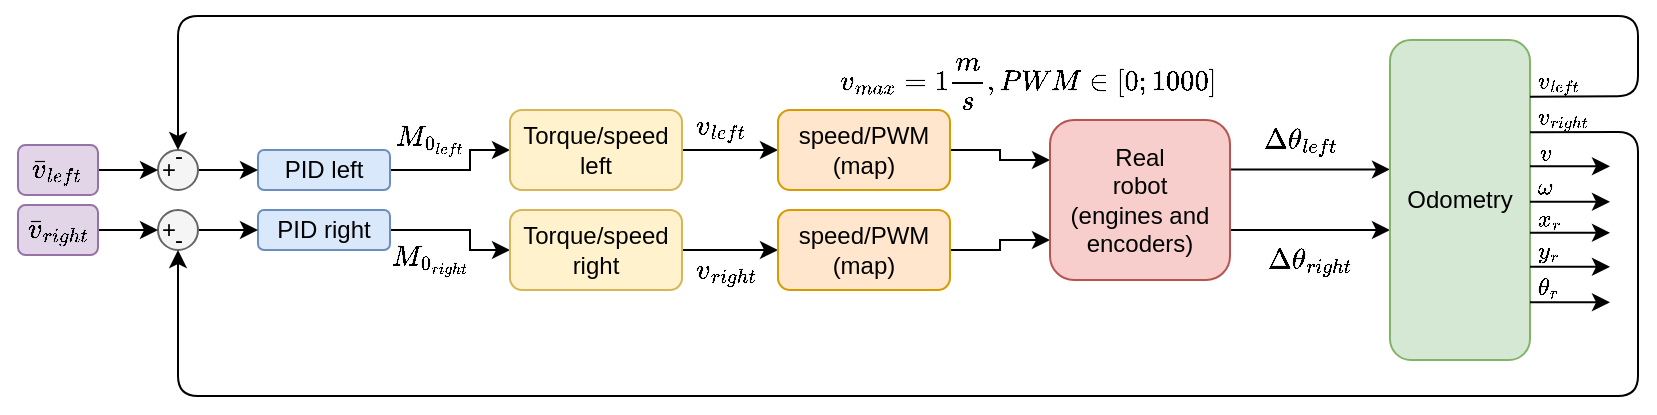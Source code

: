 <mxfile version="19.0.3" type="device"><diagram id="tbljnMG-TBhCUii4Mgx1" name="Pagina-1"><mxGraphModel dx="1354" dy="824" grid="1" gridSize="10" guides="1" tooltips="1" connect="1" arrows="1" fold="1" page="1" pageScale="1" pageWidth="827" pageHeight="1169" math="1" shadow="0"><root><mxCell id="0"/><mxCell id="1" parent="0"/><mxCell id="X3i8mlJ2zpGMLwRcWHW3-9" style="edgeStyle=orthogonalEdgeStyle;rounded=0;orthogonalLoop=1;jettySize=auto;html=1;" parent="1" source="X3i8mlJ2zpGMLwRcWHW3-2" target="X3i8mlJ2zpGMLwRcWHW3-7" edge="1"><mxGeometry relative="1" as="geometry"><Array as="points"><mxPoint x="496" y="267"/><mxPoint x="496" y="257"/></Array></mxGeometry></mxCell><mxCell id="X3i8mlJ2zpGMLwRcWHW3-2" value="PID left" style="rounded=1;whiteSpace=wrap;html=1;fillColor=#dae8fc;strokeColor=#6c8ebf;" parent="1" vertex="1"><mxGeometry x="390" y="257" width="66" height="20" as="geometry"/></mxCell><mxCell id="X3i8mlJ2zpGMLwRcWHW3-10" style="edgeStyle=orthogonalEdgeStyle;rounded=0;orthogonalLoop=1;jettySize=auto;html=1;entryX=0;entryY=0.5;entryDx=0;entryDy=0;" parent="1" source="X3i8mlJ2zpGMLwRcWHW3-3" target="X3i8mlJ2zpGMLwRcWHW3-13" edge="1"><mxGeometry relative="1" as="geometry"><mxPoint x="500" y="297" as="targetPoint"/><Array as="points"><mxPoint x="496" y="297"/><mxPoint x="496" y="307"/></Array></mxGeometry></mxCell><mxCell id="X3i8mlJ2zpGMLwRcWHW3-3" value="PID right" style="rounded=1;whiteSpace=wrap;html=1;fillColor=#dae8fc;strokeColor=#6c8ebf;" parent="1" vertex="1"><mxGeometry x="390" y="287" width="66" height="20" as="geometry"/></mxCell><mxCell id="X3i8mlJ2zpGMLwRcWHW3-18" style="edgeStyle=orthogonalEdgeStyle;rounded=0;orthogonalLoop=1;jettySize=auto;html=1;entryX=0;entryY=0.5;entryDx=0;entryDy=0;" parent="1" source="X3i8mlJ2zpGMLwRcWHW3-7" target="X3i8mlJ2zpGMLwRcWHW3-15" edge="1"><mxGeometry relative="1" as="geometry"/></mxCell><mxCell id="X3i8mlJ2zpGMLwRcWHW3-7" value="Torque/speed&lt;br&gt;left" style="rounded=1;whiteSpace=wrap;html=1;fillColor=#fff2cc;strokeColor=#d6b656;" parent="1" vertex="1"><mxGeometry x="516" y="237" width="86" height="40" as="geometry"/></mxCell><mxCell id="X3i8mlJ2zpGMLwRcWHW3-11" value="$$M_{0_{right}}$$" style="text;html=1;align=center;verticalAlign=middle;resizable=0;points=[];autosize=1;strokeColor=none;fillColor=none;" parent="1" vertex="1"><mxGeometry x="421" y="302" width="110" height="20" as="geometry"/></mxCell><mxCell id="X3i8mlJ2zpGMLwRcWHW3-12" value="$$M_{0_{left}}$$" style="text;html=1;align=center;verticalAlign=middle;resizable=0;points=[];autosize=1;strokeColor=none;fillColor=none;" parent="1" vertex="1"><mxGeometry x="426" y="242" width="100" height="20" as="geometry"/></mxCell><mxCell id="X3i8mlJ2zpGMLwRcWHW3-17" style="edgeStyle=orthogonalEdgeStyle;rounded=0;orthogonalLoop=1;jettySize=auto;html=1;" parent="1" source="X3i8mlJ2zpGMLwRcWHW3-13" target="X3i8mlJ2zpGMLwRcWHW3-16" edge="1"><mxGeometry relative="1" as="geometry"/></mxCell><mxCell id="X3i8mlJ2zpGMLwRcWHW3-13" value="Torque/speed&lt;br&gt;right" style="rounded=1;whiteSpace=wrap;html=1;fillColor=#fff2cc;strokeColor=#d6b656;" parent="1" vertex="1"><mxGeometry x="516" y="287" width="86" height="40" as="geometry"/></mxCell><mxCell id="X3i8mlJ2zpGMLwRcWHW3-22" style="edgeStyle=orthogonalEdgeStyle;rounded=0;orthogonalLoop=1;jettySize=auto;html=1;exitX=1;exitY=0.5;exitDx=0;exitDy=0;entryX=0;entryY=0.25;entryDx=0;entryDy=0;" parent="1" source="X3i8mlJ2zpGMLwRcWHW3-15" target="X3i8mlJ2zpGMLwRcWHW3-21" edge="1"><mxGeometry relative="1" as="geometry"/></mxCell><mxCell id="X3i8mlJ2zpGMLwRcWHW3-15" value="speed/PWM&lt;br&gt;(map)" style="rounded=1;whiteSpace=wrap;html=1;fillColor=#ffe6cc;strokeColor=#d79b00;" parent="1" vertex="1"><mxGeometry x="650" y="237" width="86" height="40" as="geometry"/></mxCell><mxCell id="X3i8mlJ2zpGMLwRcWHW3-23" style="edgeStyle=orthogonalEdgeStyle;rounded=0;orthogonalLoop=1;jettySize=auto;html=1;exitX=1;exitY=0.5;exitDx=0;exitDy=0;entryX=0;entryY=0.75;entryDx=0;entryDy=0;" parent="1" source="X3i8mlJ2zpGMLwRcWHW3-16" target="X3i8mlJ2zpGMLwRcWHW3-21" edge="1"><mxGeometry relative="1" as="geometry"/></mxCell><mxCell id="X3i8mlJ2zpGMLwRcWHW3-16" value="speed/PWM&lt;br&gt;(map)" style="rounded=1;whiteSpace=wrap;html=1;fillColor=#ffe6cc;strokeColor=#d79b00;" parent="1" vertex="1"><mxGeometry x="650" y="287" width="86" height="40" as="geometry"/></mxCell><mxCell id="X3i8mlJ2zpGMLwRcWHW3-19" value="$$v_{left}$$" style="text;html=1;align=center;verticalAlign=middle;resizable=0;points=[];autosize=1;strokeColor=none;fillColor=none;" parent="1" vertex="1"><mxGeometry x="581" y="234.5" width="80" height="20" as="geometry"/></mxCell><mxCell id="X3i8mlJ2zpGMLwRcWHW3-20" value="$$v_{right}$$" style="text;html=1;align=center;verticalAlign=middle;resizable=0;points=[];autosize=1;strokeColor=none;fillColor=none;" parent="1" vertex="1"><mxGeometry x="579" y="307" width="90" height="20" as="geometry"/></mxCell><mxCell id="NH8gimKI-UOYtJwOPtNH-26" value="" style="edgeStyle=orthogonalEdgeStyle;rounded=0;orthogonalLoop=1;jettySize=auto;html=1;" edge="1" parent="1" source="X3i8mlJ2zpGMLwRcWHW3-21" target="X3i8mlJ2zpGMLwRcWHW3-24"><mxGeometry relative="1" as="geometry"><Array as="points"><mxPoint x="946" y="297"/><mxPoint x="946" y="297"/></Array></mxGeometry></mxCell><mxCell id="NH8gimKI-UOYtJwOPtNH-27" style="edgeStyle=orthogonalEdgeStyle;rounded=0;orthogonalLoop=1;jettySize=auto;html=1;exitX=0.989;exitY=0.309;exitDx=0;exitDy=0;exitPerimeter=0;" edge="1" parent="1" source="X3i8mlJ2zpGMLwRcWHW3-21" target="X3i8mlJ2zpGMLwRcWHW3-24"><mxGeometry relative="1" as="geometry"><Array as="points"><mxPoint x="966" y="267"/><mxPoint x="966" y="267"/></Array></mxGeometry></mxCell><mxCell id="X3i8mlJ2zpGMLwRcWHW3-21" value="Real&lt;br&gt;robot&lt;br&gt;(engines and encoders)" style="rounded=1;whiteSpace=wrap;html=1;fillColor=#f8cecc;strokeColor=#b85450;" parent="1" vertex="1"><mxGeometry x="786" y="242" width="90" height="80" as="geometry"/></mxCell><mxCell id="X3i8mlJ2zpGMLwRcWHW3-24" value="Odometry" style="rounded=1;whiteSpace=wrap;html=1;fillColor=#d5e8d4;strokeColor=#82b366;" parent="1" vertex="1"><mxGeometry x="956" y="202" width="70" height="160" as="geometry"/></mxCell><mxCell id="X3i8mlJ2zpGMLwRcWHW3-31" value="$$v_{max}=1\frac{m}{s},PWM\in[0;1000]&lt;br&gt;$$" style="text;html=1;align=center;verticalAlign=middle;resizable=0;points=[];autosize=1;strokeColor=none;fillColor=none;" parent="1" vertex="1"><mxGeometry x="660" y="208" width="230" height="30" as="geometry"/></mxCell><mxCell id="X3i8mlJ2zpGMLwRcWHW3-32" value="$$\Delta\theta_{left}$$" style="text;html=1;align=center;verticalAlign=middle;resizable=0;points=[];autosize=1;strokeColor=none;fillColor=none;" parent="1" vertex="1"><mxGeometry x="846" y="242" width="130" height="20" as="geometry"/></mxCell><mxCell id="X3i8mlJ2zpGMLwRcWHW3-33" value="$$\Delta\theta_{right}$$" style="text;html=1;align=center;verticalAlign=middle;resizable=0;points=[];autosize=1;strokeColor=none;fillColor=none;" parent="1" vertex="1"><mxGeometry x="846" y="302" width="140" height="20" as="geometry"/></mxCell><mxCell id="X3i8mlJ2zpGMLwRcWHW3-40" value="&lt;font style=&quot;font-size: 10px;&quot;&gt;$$v_{left}$$&lt;/font&gt;" style="text;html=1;align=center;verticalAlign=middle;resizable=0;points=[];autosize=1;strokeColor=none;fillColor=none;" parent="1" vertex="1"><mxGeometry x="1005" y="213" width="70" height="20" as="geometry"/></mxCell><mxCell id="X3i8mlJ2zpGMLwRcWHW3-41" value="&lt;font style=&quot;font-size: 10px;&quot;&gt;$$v_{right}$$&lt;/font&gt;" style="text;html=1;align=center;verticalAlign=middle;resizable=0;points=[];autosize=1;strokeColor=none;fillColor=none;" parent="1" vertex="1"><mxGeometry x="1007" y="231" width="70" height="20" as="geometry"/></mxCell><mxCell id="X3i8mlJ2zpGMLwRcWHW3-43" style="edgeStyle=orthogonalEdgeStyle;rounded=0;orthogonalLoop=1;jettySize=auto;html=1;entryX=0;entryY=0.5;entryDx=0;entryDy=0;" parent="1" source="X3i8mlJ2zpGMLwRcWHW3-42" target="X3i8mlJ2zpGMLwRcWHW3-3" edge="1"><mxGeometry relative="1" as="geometry"/></mxCell><mxCell id="X3i8mlJ2zpGMLwRcWHW3-42" value="" style="ellipse;whiteSpace=wrap;html=1;fillColor=#f5f5f5;fontColor=#333333;strokeColor=#666666;" parent="1" vertex="1"><mxGeometry x="340" y="287" width="20" height="20" as="geometry"/></mxCell><mxCell id="X3i8mlJ2zpGMLwRcWHW3-44" style="edgeStyle=orthogonalEdgeStyle;rounded=0;orthogonalLoop=1;jettySize=auto;html=1;entryX=0;entryY=0.5;entryDx=0;entryDy=0;" parent="1" source="X3i8mlJ2zpGMLwRcWHW3-45" edge="1"><mxGeometry relative="1" as="geometry"><mxPoint x="390" y="267.0" as="targetPoint"/></mxGeometry></mxCell><mxCell id="X3i8mlJ2zpGMLwRcWHW3-45" value="" style="ellipse;whiteSpace=wrap;html=1;fillColor=#f5f5f5;fontColor=#333333;strokeColor=#666666;" parent="1" vertex="1"><mxGeometry x="340" y="257" width="20" height="20" as="geometry"/></mxCell><mxCell id="NH8gimKI-UOYtJwOPtNH-22" style="edgeStyle=orthogonalEdgeStyle;rounded=0;orthogonalLoop=1;jettySize=auto;html=1;exitX=1;exitY=0.5;exitDx=0;exitDy=0;entryX=0;entryY=0.5;entryDx=0;entryDy=0;" edge="1" parent="1" source="NH8gimKI-UOYtJwOPtNH-4" target="X3i8mlJ2zpGMLwRcWHW3-45"><mxGeometry relative="1" as="geometry"/></mxCell><mxCell id="NH8gimKI-UOYtJwOPtNH-4" value="$$\bar v_{left}$$" style="rounded=1;whiteSpace=wrap;html=1;fillColor=#e1d5e7;strokeColor=#9673a6;" vertex="1" parent="1"><mxGeometry x="270" y="254.5" width="40" height="25" as="geometry"/></mxCell><mxCell id="NH8gimKI-UOYtJwOPtNH-23" style="edgeStyle=orthogonalEdgeStyle;rounded=0;orthogonalLoop=1;jettySize=auto;html=1;exitX=1;exitY=0.5;exitDx=0;exitDy=0;entryX=0;entryY=0.5;entryDx=0;entryDy=0;" edge="1" parent="1" source="NH8gimKI-UOYtJwOPtNH-5" target="X3i8mlJ2zpGMLwRcWHW3-42"><mxGeometry relative="1" as="geometry"/></mxCell><mxCell id="NH8gimKI-UOYtJwOPtNH-5" value="&lt;span style=&quot;&quot;&gt;$$\bar v_{right}$$&lt;/span&gt;" style="rounded=1;whiteSpace=wrap;html=1;fillColor=#e1d5e7;strokeColor=#9673a6;" vertex="1" parent="1"><mxGeometry x="270" y="284.5" width="40" height="25" as="geometry"/></mxCell><mxCell id="NH8gimKI-UOYtJwOPtNH-18" value="-" style="text;html=1;align=center;verticalAlign=middle;resizable=0;points=[];autosize=1;strokeColor=none;fillColor=none;" vertex="1" parent="1"><mxGeometry x="340" y="250" width="20" height="20" as="geometry"/></mxCell><mxCell id="NH8gimKI-UOYtJwOPtNH-19" value="-" style="text;html=1;align=center;verticalAlign=middle;resizable=0;points=[];autosize=1;strokeColor=none;fillColor=none;" vertex="1" parent="1"><mxGeometry x="340" y="292" width="20" height="20" as="geometry"/></mxCell><mxCell id="NH8gimKI-UOYtJwOPtNH-20" value="+" style="text;html=1;align=center;verticalAlign=middle;resizable=0;points=[];autosize=1;strokeColor=none;fillColor=none;" vertex="1" parent="1"><mxGeometry x="335" y="257" width="20" height="20" as="geometry"/></mxCell><mxCell id="NH8gimKI-UOYtJwOPtNH-21" value="+" style="text;html=1;align=center;verticalAlign=middle;resizable=0;points=[];autosize=1;strokeColor=none;fillColor=none;" vertex="1" parent="1"><mxGeometry x="335" y="287" width="20" height="20" as="geometry"/></mxCell><mxCell id="NH8gimKI-UOYtJwOPtNH-33" value="" style="endArrow=classic;html=1;rounded=1;entryX=0.5;entryY=0;entryDx=0;entryDy=0;" edge="1" parent="1" target="X3i8mlJ2zpGMLwRcWHW3-45"><mxGeometry width="50" height="50" relative="1" as="geometry"><mxPoint x="1026" y="230.39" as="sourcePoint"/><mxPoint x="300" y="190" as="targetPoint"/><Array as="points"><mxPoint x="1080" y="230"/><mxPoint x="1080" y="190"/><mxPoint x="350" y="190"/></Array></mxGeometry></mxCell><mxCell id="NH8gimKI-UOYtJwOPtNH-41" value="" style="endArrow=classic;html=1;rounded=1;entryX=0.5;entryY=1;entryDx=0;entryDy=0;" edge="1" parent="1" target="X3i8mlJ2zpGMLwRcWHW3-42"><mxGeometry width="50" height="50" relative="1" as="geometry"><mxPoint x="1026" y="248.13" as="sourcePoint"/><mxPoint x="310" y="370" as="targetPoint"/><Array as="points"><mxPoint x="1080" y="248"/><mxPoint x="1080" y="380"/><mxPoint x="580" y="380"/><mxPoint x="350" y="380"/></Array></mxGeometry></mxCell><mxCell id="NH8gimKI-UOYtJwOPtNH-44" value="" style="endArrow=classic;html=1;rounded=0;" edge="1" parent="1"><mxGeometry width="50" height="50" relative="1" as="geometry"><mxPoint x="1026" y="265.15" as="sourcePoint"/><mxPoint x="1066" y="265.15" as="targetPoint"/></mxGeometry></mxCell><mxCell id="NH8gimKI-UOYtJwOPtNH-45" value="" style="endArrow=classic;html=1;rounded=0;" edge="1" parent="1"><mxGeometry width="50" height="50" relative="1" as="geometry"><mxPoint x="1026" y="282.89" as="sourcePoint"/><mxPoint x="1066" y="282.89" as="targetPoint"/></mxGeometry></mxCell><mxCell id="NH8gimKI-UOYtJwOPtNH-46" value="" style="endArrow=classic;html=1;rounded=0;" edge="1" parent="1"><mxGeometry width="50" height="50" relative="1" as="geometry"><mxPoint x="1026" y="298.37" as="sourcePoint"/><mxPoint x="1066" y="298.37" as="targetPoint"/></mxGeometry></mxCell><mxCell id="NH8gimKI-UOYtJwOPtNH-47" value="" style="endArrow=classic;html=1;rounded=0;" edge="1" parent="1"><mxGeometry width="50" height="50" relative="1" as="geometry"><mxPoint x="1026" y="315.39" as="sourcePoint"/><mxPoint x="1066" y="315.39" as="targetPoint"/></mxGeometry></mxCell><mxCell id="NH8gimKI-UOYtJwOPtNH-48" value="" style="endArrow=classic;html=1;rounded=0;" edge="1" parent="1"><mxGeometry width="50" height="50" relative="1" as="geometry"><mxPoint x="1026" y="333.13" as="sourcePoint"/><mxPoint x="1066" y="333.13" as="targetPoint"/></mxGeometry></mxCell><mxCell id="NH8gimKI-UOYtJwOPtNH-49" value="&lt;font style=&quot;font-size: 10px;&quot;&gt;$$v$$&lt;/font&gt;" style="text;html=1;align=center;verticalAlign=middle;resizable=0;points=[];autosize=1;strokeColor=none;fillColor=none;" vertex="1" parent="1"><mxGeometry x="1013" y="249" width="40" height="20" as="geometry"/></mxCell><mxCell id="NH8gimKI-UOYtJwOPtNH-50" value="&lt;font style=&quot;font-size: 10px;&quot;&gt;$$\omega$$&lt;/font&gt;" style="text;html=1;align=center;verticalAlign=middle;resizable=0;points=[];autosize=1;strokeColor=none;fillColor=none;" vertex="1" parent="1"><mxGeometry x="998" y="265.5" width="70" height="20" as="geometry"/></mxCell><mxCell id="NH8gimKI-UOYtJwOPtNH-51" value="&lt;font style=&quot;font-size: 10px;&quot;&gt;$$x_{r}$$&lt;/font&gt;" style="text;html=1;align=center;verticalAlign=middle;resizable=0;points=[];autosize=1;strokeColor=none;fillColor=none;" vertex="1" parent="1"><mxGeometry x="1005" y="282" width="60" height="20" as="geometry"/></mxCell><mxCell id="NH8gimKI-UOYtJwOPtNH-54" value="&lt;font style=&quot;font-size: 10px;&quot;&gt;$$y_{r}$$&lt;/font&gt;" style="text;html=1;align=center;verticalAlign=middle;resizable=0;points=[];autosize=1;strokeColor=none;fillColor=none;" vertex="1" parent="1"><mxGeometry x="1005" y="297.5" width="60" height="20" as="geometry"/></mxCell><mxCell id="NH8gimKI-UOYtJwOPtNH-55" value="&lt;font style=&quot;font-size: 10px;&quot;&gt;$$\theta_{r}$$&lt;/font&gt;" style="text;html=1;align=center;verticalAlign=middle;resizable=0;points=[];autosize=1;strokeColor=none;fillColor=none;" vertex="1" parent="1"><mxGeometry x="995" y="315.5" width="80" height="20" as="geometry"/></mxCell></root></mxGraphModel></diagram></mxfile>
